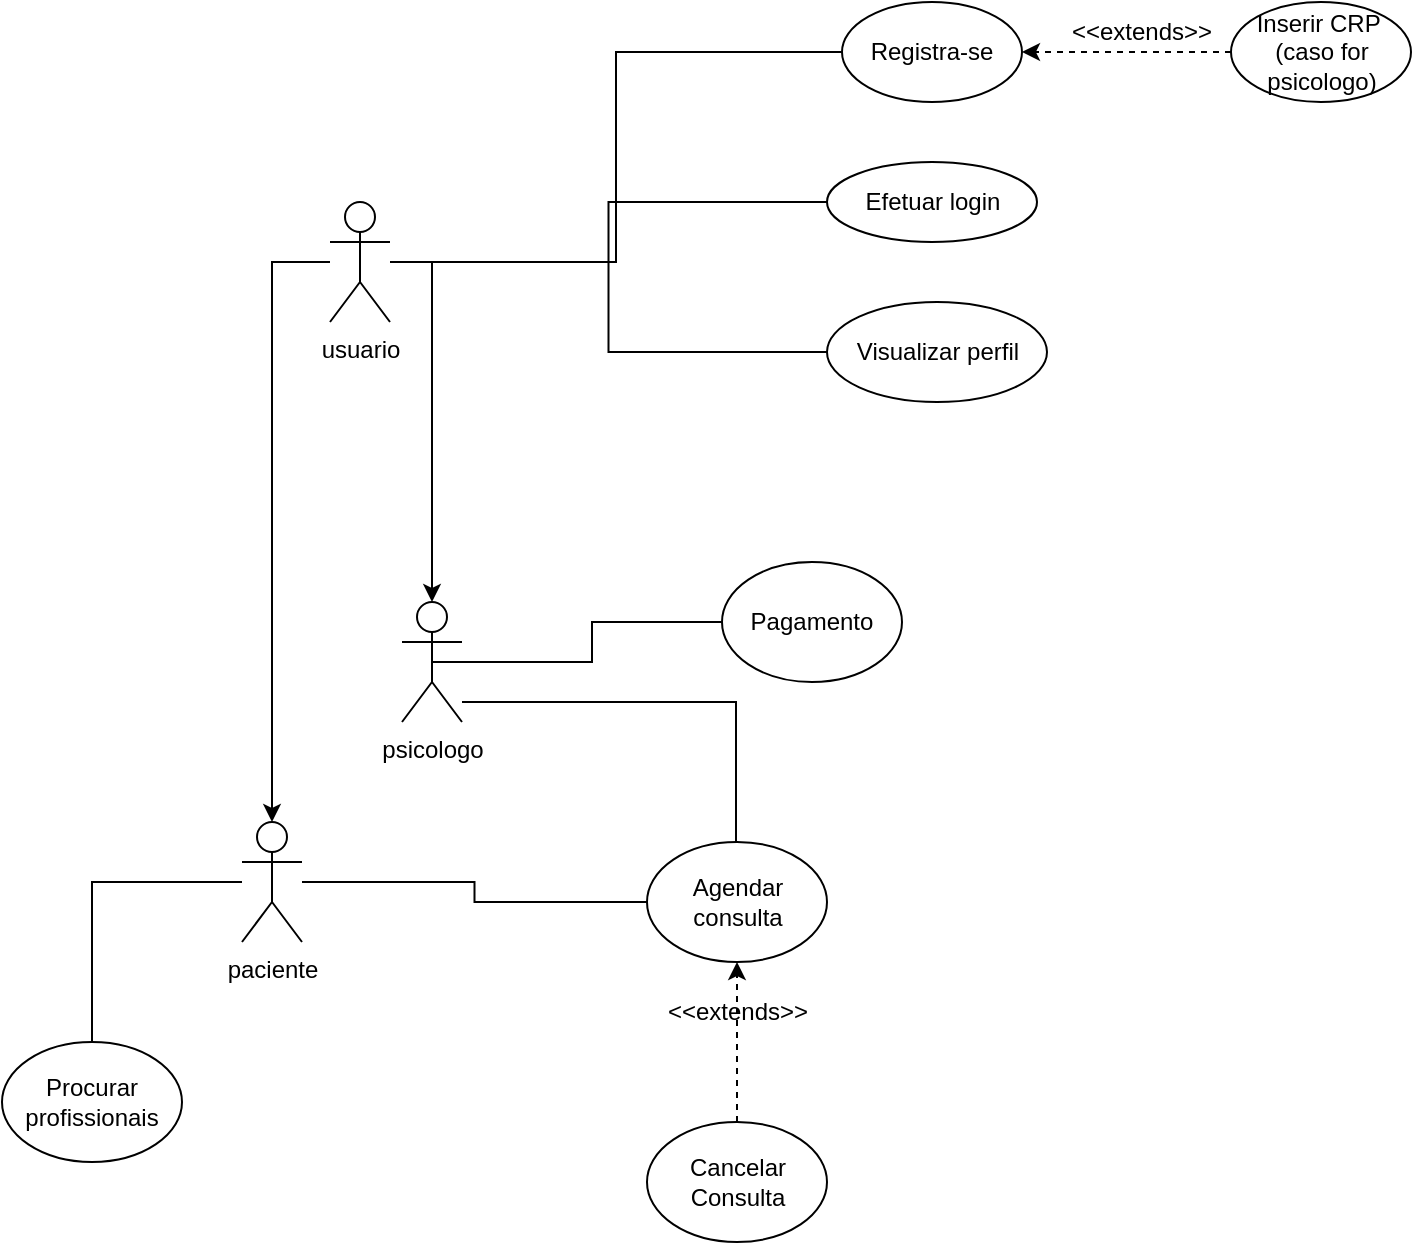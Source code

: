 <mxfile version="24.4.2" type="google">
  <diagram name="Página-1" id="Q_VguiuVrEZQRqO3uicU">
    <mxGraphModel dx="1434" dy="780" grid="1" gridSize="10" guides="1" tooltips="1" connect="1" arrows="1" fold="1" page="1" pageScale="1" pageWidth="827" pageHeight="1169" math="0" shadow="0">
      <root>
        <mxCell id="0" />
        <mxCell id="1" parent="0" />
        <mxCell id="ADaKmyJAbjMcSbpKmV_Y-3" value="" style="edgeStyle=orthogonalEdgeStyle;rounded=0;orthogonalLoop=1;jettySize=auto;html=1;" parent="1" source="ADaKmyJAbjMcSbpKmV_Y-1" target="ADaKmyJAbjMcSbpKmV_Y-2" edge="1">
          <mxGeometry relative="1" as="geometry" />
        </mxCell>
        <mxCell id="ADaKmyJAbjMcSbpKmV_Y-6" value="" style="edgeStyle=orthogonalEdgeStyle;rounded=0;orthogonalLoop=1;jettySize=auto;html=1;" parent="1" source="ADaKmyJAbjMcSbpKmV_Y-1" target="ADaKmyJAbjMcSbpKmV_Y-5" edge="1">
          <mxGeometry relative="1" as="geometry" />
        </mxCell>
        <mxCell id="ADaKmyJAbjMcSbpKmV_Y-34" style="edgeStyle=orthogonalEdgeStyle;rounded=0;orthogonalLoop=1;jettySize=auto;html=1;entryX=0;entryY=0.5;entryDx=0;entryDy=0;endArrow=none;endFill=0;" parent="1" source="ADaKmyJAbjMcSbpKmV_Y-1" target="ADaKmyJAbjMcSbpKmV_Y-10" edge="1">
          <mxGeometry relative="1" as="geometry" />
        </mxCell>
        <mxCell id="ADaKmyJAbjMcSbpKmV_Y-35" style="edgeStyle=orthogonalEdgeStyle;rounded=0;orthogonalLoop=1;jettySize=auto;html=1;entryX=0;entryY=0.5;entryDx=0;entryDy=0;endArrow=none;endFill=0;" parent="1" source="ADaKmyJAbjMcSbpKmV_Y-1" target="ADaKmyJAbjMcSbpKmV_Y-11" edge="1">
          <mxGeometry relative="1" as="geometry" />
        </mxCell>
        <mxCell id="ADaKmyJAbjMcSbpKmV_Y-36" style="edgeStyle=orthogonalEdgeStyle;rounded=0;orthogonalLoop=1;jettySize=auto;html=1;entryX=0;entryY=0.5;entryDx=0;entryDy=0;endArrow=none;endFill=0;" parent="1" source="ADaKmyJAbjMcSbpKmV_Y-1" target="ADaKmyJAbjMcSbpKmV_Y-12" edge="1">
          <mxGeometry relative="1" as="geometry" />
        </mxCell>
        <mxCell id="ADaKmyJAbjMcSbpKmV_Y-1" value="&lt;font style=&quot;vertical-align: inherit;&quot;&gt;&lt;font style=&quot;vertical-align: inherit;&quot;&gt;usuario&lt;/font&gt;&lt;/font&gt;" style="shape=umlActor;verticalLabelPosition=bottom;verticalAlign=top;html=1;outlineConnect=0;" parent="1" vertex="1">
          <mxGeometry x="384" y="110" width="30" height="60" as="geometry" />
        </mxCell>
        <mxCell id="ADaKmyJAbjMcSbpKmV_Y-24" style="edgeStyle=orthogonalEdgeStyle;rounded=0;orthogonalLoop=1;jettySize=auto;html=1;endArrow=none;endFill=0;" parent="1" source="ADaKmyJAbjMcSbpKmV_Y-2" target="ADaKmyJAbjMcSbpKmV_Y-19" edge="1">
          <mxGeometry relative="1" as="geometry">
            <Array as="points">
              <mxPoint x="587" y="360" />
            </Array>
          </mxGeometry>
        </mxCell>
        <mxCell id="ADaKmyJAbjMcSbpKmV_Y-2" value="&lt;font style=&quot;vertical-align: inherit;&quot;&gt;&lt;font style=&quot;vertical-align: inherit;&quot;&gt;psicologo&lt;/font&gt;&lt;/font&gt;&lt;div&gt;&lt;font style=&quot;vertical-align: inherit;&quot;&gt;&lt;font style=&quot;vertical-align: inherit;&quot;&gt;&lt;br&gt;&lt;/font&gt;&lt;/font&gt;&lt;/div&gt;" style="shape=umlActor;verticalLabelPosition=bottom;verticalAlign=top;html=1;outlineConnect=0;" parent="1" vertex="1">
          <mxGeometry x="420" y="310" width="30" height="60" as="geometry" />
        </mxCell>
        <mxCell id="ADaKmyJAbjMcSbpKmV_Y-22" value="" style="edgeStyle=orthogonalEdgeStyle;rounded=0;orthogonalLoop=1;jettySize=auto;html=1;endArrow=none;endFill=0;" parent="1" source="ADaKmyJAbjMcSbpKmV_Y-5" target="ADaKmyJAbjMcSbpKmV_Y-18" edge="1">
          <mxGeometry relative="1" as="geometry" />
        </mxCell>
        <mxCell id="ADaKmyJAbjMcSbpKmV_Y-5" value="&lt;font style=&quot;vertical-align: inherit;&quot;&gt;&lt;font style=&quot;vertical-align: inherit;&quot;&gt;paciente&lt;/font&gt;&lt;/font&gt;" style="shape=umlActor;verticalLabelPosition=bottom;verticalAlign=top;html=1;outlineConnect=0;" parent="1" vertex="1">
          <mxGeometry x="340" y="420" width="30" height="60" as="geometry" />
        </mxCell>
        <mxCell id="ADaKmyJAbjMcSbpKmV_Y-10" value="&lt;font style=&quot;vertical-align: inherit;&quot;&gt;&lt;font style=&quot;vertical-align: inherit;&quot;&gt;Registra-se&lt;/font&gt;&lt;/font&gt;" style="ellipse;whiteSpace=wrap;html=1;" parent="1" vertex="1">
          <mxGeometry x="640" y="10" width="90" height="50" as="geometry" />
        </mxCell>
        <mxCell id="ADaKmyJAbjMcSbpKmV_Y-11" value="&lt;font style=&quot;vertical-align: inherit;&quot;&gt;&lt;font style=&quot;vertical-align: inherit;&quot;&gt;Efetuar login&lt;/font&gt;&lt;/font&gt;" style="ellipse;whiteSpace=wrap;html=1;" parent="1" vertex="1">
          <mxGeometry x="632.5" y="90" width="105" height="40" as="geometry" />
        </mxCell>
        <mxCell id="ADaKmyJAbjMcSbpKmV_Y-12" value="&lt;font style=&quot;vertical-align: inherit;&quot;&gt;&lt;font style=&quot;vertical-align: inherit;&quot;&gt;Visualizar perfil&lt;/font&gt;&lt;/font&gt;" style="ellipse;whiteSpace=wrap;html=1;" parent="1" vertex="1">
          <mxGeometry x="632.5" y="160" width="110" height="50" as="geometry" />
        </mxCell>
        <mxCell id="ADaKmyJAbjMcSbpKmV_Y-32" style="edgeStyle=orthogonalEdgeStyle;rounded=0;orthogonalLoop=1;jettySize=auto;html=1;dashed=1;" parent="1" source="ADaKmyJAbjMcSbpKmV_Y-15" target="ADaKmyJAbjMcSbpKmV_Y-10" edge="1">
          <mxGeometry relative="1" as="geometry" />
        </mxCell>
        <mxCell id="ADaKmyJAbjMcSbpKmV_Y-15" value="Inserir CRP&amp;nbsp; (caso for psicologo)" style="ellipse;whiteSpace=wrap;html=1;" parent="1" vertex="1">
          <mxGeometry x="834.5" y="10" width="90" height="50" as="geometry" />
        </mxCell>
        <mxCell id="ADaKmyJAbjMcSbpKmV_Y-18" value="Procurar profissionais" style="ellipse;whiteSpace=wrap;html=1;" parent="1" vertex="1">
          <mxGeometry x="220" y="530" width="90" height="60" as="geometry" />
        </mxCell>
        <mxCell id="ADaKmyJAbjMcSbpKmV_Y-23" style="edgeStyle=orthogonalEdgeStyle;rounded=0;orthogonalLoop=1;jettySize=auto;html=1;endArrow=none;endFill=0;" parent="1" source="ADaKmyJAbjMcSbpKmV_Y-19" target="ADaKmyJAbjMcSbpKmV_Y-5" edge="1">
          <mxGeometry relative="1" as="geometry" />
        </mxCell>
        <mxCell id="ADaKmyJAbjMcSbpKmV_Y-19" value="Agendar consulta" style="ellipse;whiteSpace=wrap;html=1;" parent="1" vertex="1">
          <mxGeometry x="542.5" y="430" width="90" height="60" as="geometry" />
        </mxCell>
        <mxCell id="ADaKmyJAbjMcSbpKmV_Y-27" style="edgeStyle=orthogonalEdgeStyle;rounded=0;orthogonalLoop=1;jettySize=auto;html=1;entryX=0.5;entryY=1;entryDx=0;entryDy=0;dashed=1;" parent="1" source="ADaKmyJAbjMcSbpKmV_Y-20" target="ADaKmyJAbjMcSbpKmV_Y-19" edge="1">
          <mxGeometry relative="1" as="geometry" />
        </mxCell>
        <mxCell id="ADaKmyJAbjMcSbpKmV_Y-20" value="Cancelar Consulta" style="ellipse;whiteSpace=wrap;html=1;" parent="1" vertex="1">
          <mxGeometry x="542.5" y="570" width="90" height="60" as="geometry" />
        </mxCell>
        <mxCell id="ADaKmyJAbjMcSbpKmV_Y-21" value="Pagamento" style="ellipse;whiteSpace=wrap;html=1;" parent="1" vertex="1">
          <mxGeometry x="580" y="290" width="90" height="60" as="geometry" />
        </mxCell>
        <mxCell id="ADaKmyJAbjMcSbpKmV_Y-25" style="edgeStyle=orthogonalEdgeStyle;rounded=0;orthogonalLoop=1;jettySize=auto;html=1;entryX=0.5;entryY=0.5;entryDx=0;entryDy=0;entryPerimeter=0;endArrow=none;endFill=0;" parent="1" source="ADaKmyJAbjMcSbpKmV_Y-21" target="ADaKmyJAbjMcSbpKmV_Y-2" edge="1">
          <mxGeometry relative="1" as="geometry" />
        </mxCell>
        <mxCell id="ADaKmyJAbjMcSbpKmV_Y-29" value="&amp;lt;&amp;lt;extends&amp;gt;&amp;gt;" style="text;html=1;align=center;verticalAlign=middle;whiteSpace=wrap;rounded=0;" parent="1" vertex="1">
          <mxGeometry x="557.5" y="500" width="60" height="30" as="geometry" />
        </mxCell>
        <mxCell id="ADaKmyJAbjMcSbpKmV_Y-33" value="&amp;lt;&amp;lt;extends&amp;gt;&amp;gt;" style="text;html=1;align=center;verticalAlign=middle;whiteSpace=wrap;rounded=0;" parent="1" vertex="1">
          <mxGeometry x="760" y="10" width="60" height="30" as="geometry" />
        </mxCell>
      </root>
    </mxGraphModel>
  </diagram>
</mxfile>

